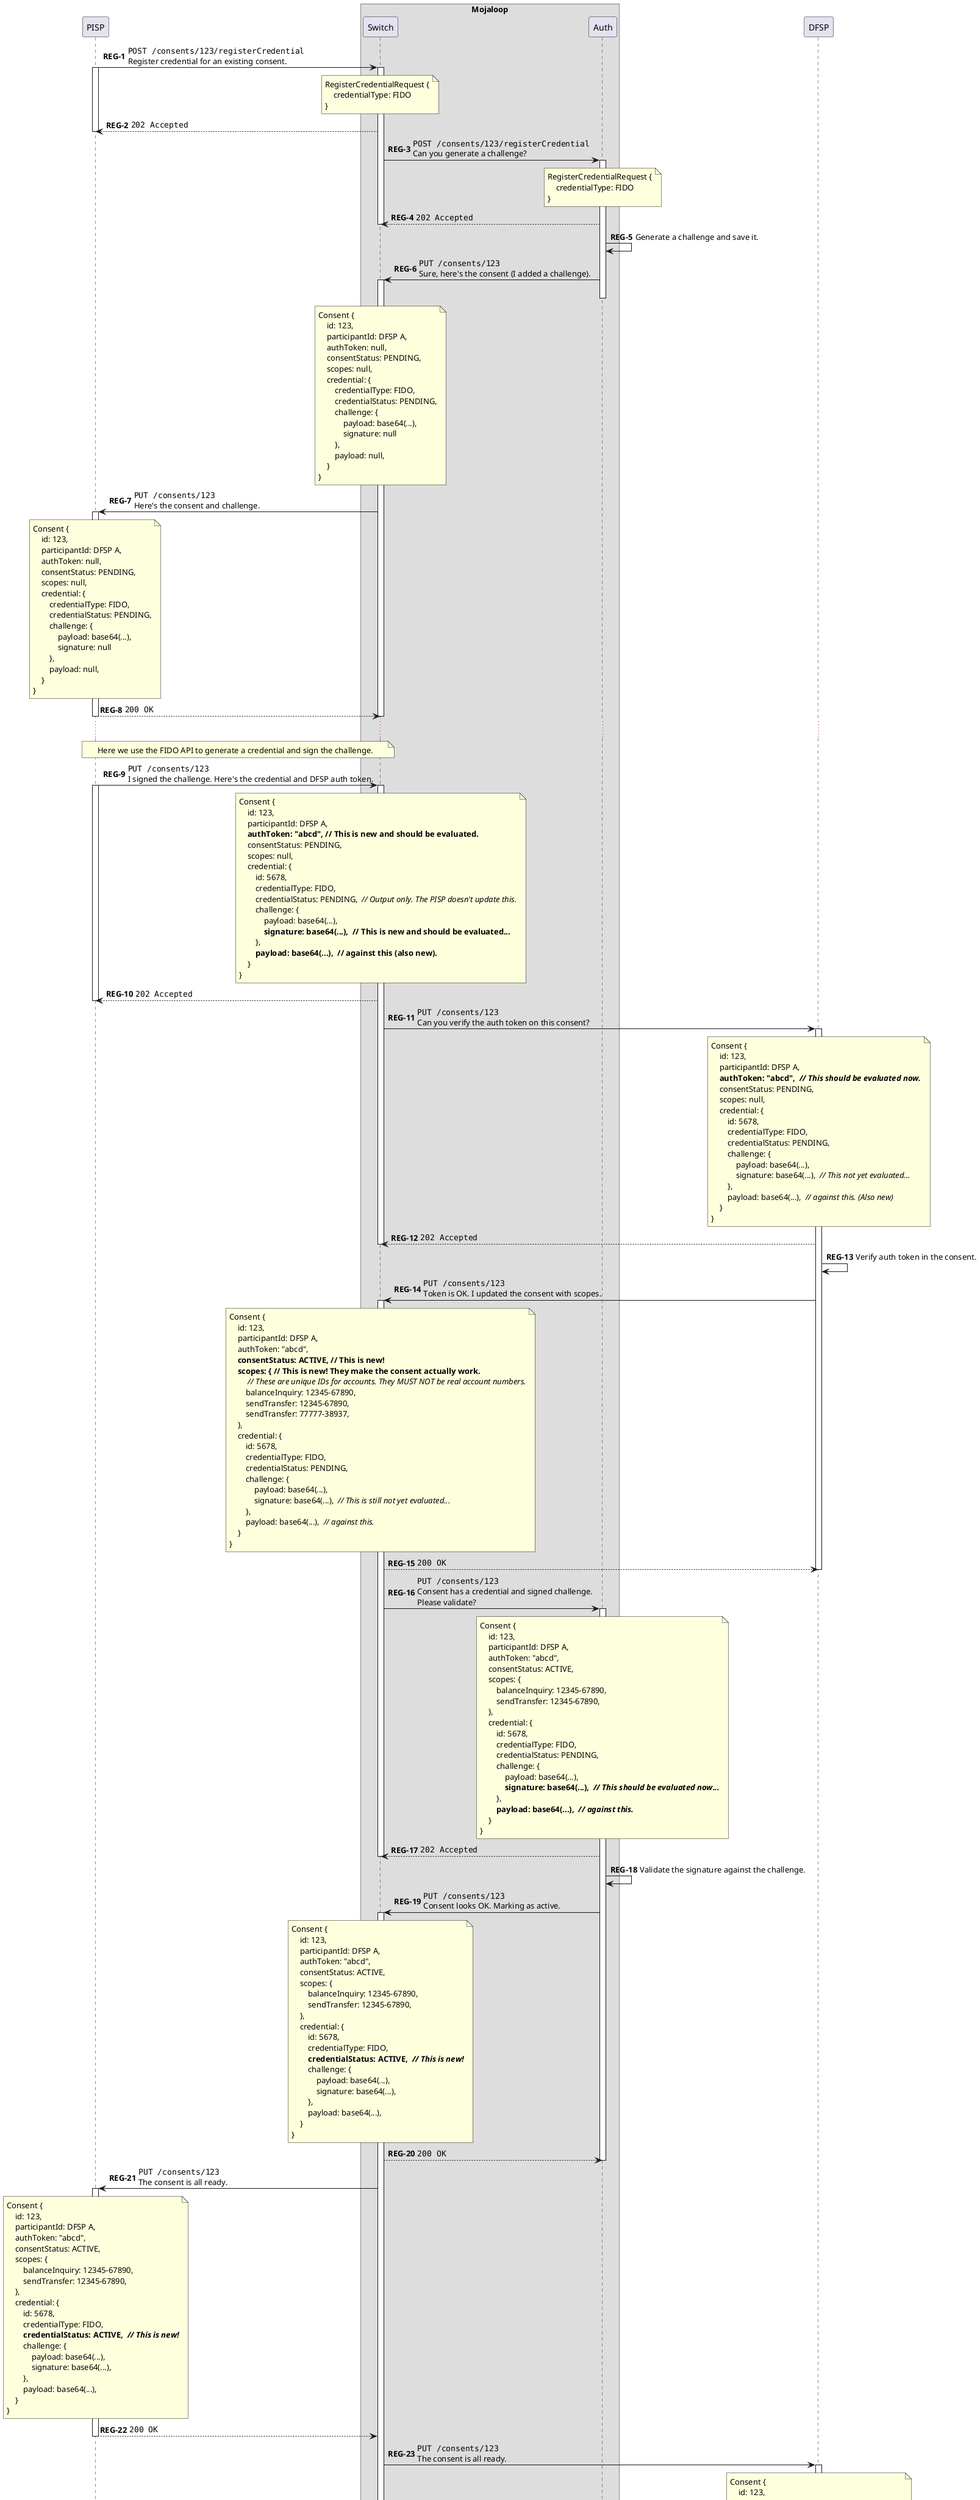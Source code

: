 @startuml Auth Server Registration

!define MS(x) <font:Consolas>x</font>

' Participants
participant PISP
box Mojaloop
    participant Switch
    participant Auth
end box
participant DFSP

autonumber 1 "<b>REG-#</b>"

PISP -> Switch: ""POST /consents/123/registerCredential""\nRegister credential for an existing consent.
note over Switch
    RegisterCredentialRequest {
        credentialType: FIDO
    }
end note

activate PISP
activate Switch
    Switch --> PISP: ""202 Accepted""
    deactivate PISP

    Switch -> Auth: ""POST /consents/123/registerCredential""\nCan you generate a challenge?
    note over Auth
        RegisterCredentialRequest {
            credentialType: FIDO
        }
    end note
    activate Auth
        Auth --> Switch: ""202 Accepted""
        deactivate Switch
        Auth -> Auth: Generate a challenge and save it.
        Auth -> Switch: ""PUT /consents/123""\nSure, here's the consent (I added a challenge).
        activate Switch
        note over Switch
            Consent {
                id: 123,
                participantId: DFSP A,
                authToken: null,
                consentStatus: PENDING,
                scopes: null,
                credential: {
                    credentialType: FIDO,
                    credentialStatus: PENDING,
                    challenge: {
                        payload: base64(...),
                        signature: null
                    },
                    payload: null,
                }
            }
        end note
        deactivate Auth

    Switch -> PISP: ""PUT /consents/123""\nHere's the consent and challenge.
    activate PISP
        note over PISP
            Consent {
                id: 123,
                participantId: DFSP A,
                authToken: null,
                consentStatus: PENDING,
                scopes: null,
                credential: {
                    credentialType: FIDO,
                    credentialStatus: PENDING,
                    challenge: {
                        payload: base64(...),
                        signature: null
                    },
                    payload: null,
                }
            }
        end note
        return ""200 OK""

deactivate Switch

...

note over PISP, Switch: Here we use the FIDO API to generate a credential and sign the challenge.

PISP -> Switch: ""PUT /consents/123""\nI signed the challenge. Here's the credential and DFSP auth token.
activate PISP
activate Switch
    note over Switch
        Consent {
            id: 123,
            participantId: DFSP A,
            **authToken: "abcd", ~/~/ This is new and should be evaluated.**
            consentStatus: PENDING,
            scopes: null,
            credential: {
                id: 5678,
                credentialType: FIDO,
                credentialStatus: PENDING, // ~/~/ Output only. The PISP doesn't update this.//
                challenge: {
                    payload: base64(...),
                    **signature: base64(...),  ~/~/ This is new and should be evaluated...**
                },
                **payload: base64(...),  ~/~/ against this (also new).**
            }
        }
    end note
    Switch --> PISP: ""202 Accepted""
    deactivate PISP
    Switch -> DFSP: ""PUT /consents/123""\nCan you verify the auth token on this consent?
    activate DFSP
        note over DFSP
            Consent {
                id: 123,
                participantId: DFSP A,
                **authToken: "abcd", // ~/~/ This should be evaluated now.//**
                consentStatus: PENDING,
                scopes: null,
                credential: {
                    id: 5678,
                    credentialType: FIDO,
                    credentialStatus: PENDING,
                    challenge: {
                        payload: base64(...),
                        signature: base64(...), // ~/~/ This not yet evaluated...//
                    },
                    payload: base64(...), // ~/~/ against this. (Also new)//
                }
            }
        end note
        DFSP --> Switch: ""202 Accepted""
        deactivate Switch
        DFSP -> DFSP: Verify auth token in the consent.
        DFSP -> Switch: ""PUT /consents/123""\nToken is OK. I updated the consent with scopes.
        activate Switch
            note over Switch
                Consent {
                    id: 123,
                    participantId: DFSP A,
                    authToken: "abcd",
                    **consentStatus: ACTIVE, ~/~/ This is new!**
                    **scopes: { ~/~/ This is new! They make the consent actually work.**
                        // ~/~/ These are unique IDs for accounts. They MUST NOT be real account numbers.//
                        balanceInquiry: 12345-67890,
                        sendTransfer: 12345-67890,
                        sendTransfer: 77777-38937,
                    },
                    credential: {
                        id: 5678,
                        credentialType: FIDO,
                        credentialStatus: PENDING,
                        challenge: {
                            payload: base64(...),
                            signature: base64(...), // ~/~/ This is still not yet evaluated...//
                        },
                        payload: base64(...), // ~/~/ against this.//
                    }
                }
            end note
            Switch --> DFSP: ""200 OK""
            deactivate DFSP
            Switch -> Auth: ""PUT /consents/123""\nConsent has a credential and signed challenge.\nPlease validate?
            activate Auth
                note over Auth
                    Consent {
                        id: 123,
                        participantId: DFSP A,
                        authToken: "abcd",
                        consentStatus: ACTIVE,
                        scopes: {
                            balanceInquiry: 12345-67890,
                            sendTransfer: 12345-67890,
                        },
                        credential: {
                            id: 5678,
                            credentialType: FIDO,
                            credentialStatus: PENDING,
                            challenge: {
                                payload: base64(...),
                                **signature: base64(...), // ~/~/ This should be evaluated now...//**
                            },
                            **payload: base64(...), // ~/~/ against this.//**
                        }
                    }
                end note
                Auth --> Switch: ""202 Accepted""
                deactivate Switch
                Auth -> Auth: Validate the signature against the challenge.
                Auth -> Switch: ""PUT /consents/123""\nConsent looks OK. Marking as active.
                activate Switch
                note over Switch
                    Consent {
                        id: 123,
                        participantId: DFSP A,
                        authToken: "abcd",
                        consentStatus: ACTIVE,
                        scopes: {
                            balanceInquiry: 12345-67890,
                            sendTransfer: 12345-67890,
                        },
                        credential: {
                            id: 5678,
                            credentialType: FIDO,
                            **credentialStatus: ACTIVE, // ~/~/ This is new!//**
                            challenge: {
                                payload: base64(...),
                                signature: base64(...),
                            },
                            payload: base64(...),
                        }
                    }
                end note
                Switch --> Auth: ""200 OK""
                deactivate Auth

            Switch -> PISP: ""PUT /consents/123""\nThe consent is all ready.
            activate PISP
                note over PISP
                    Consent {
                        id: 123,
                        participantId: DFSP A,
                        authToken: "abcd",
                        consentStatus: ACTIVE,
                        scopes: {
                            balanceInquiry: 12345-67890,
                            sendTransfer: 12345-67890,
                        },
                        credential: {
                            id: 5678,
                            credentialType: FIDO,
                            **credentialStatus: ACTIVE, // ~/~/ This is new!//**
                            challenge: {
                                payload: base64(...),
                                signature: base64(...),
                            },
                            payload: base64(...),
                        }
                    }
                end note
                return ""200 OK""

            Switch -> DFSP: ""PUT /consents/123""\nThe consent is all ready.
            activate DFSP
                note over DFSP
                    Consent {
                        id: 123,
                        participantId: DFSP A,
                        authToken: "abcd",
                        consentStatus: ACTIVE,
                        scopes: {
                            balanceInquiry: 12345-67890,
                            sendTransfer: 12345-67890,
                        },
                        credential: {
                            id: 5678,
                            credentialType: FIDO,
                            **credentialStatus: ACTIVE, // ~/~/ This is new!//**
                            challenge: {
                                payload: base64(...),
                                signature: base64(...),
                            },
                            payload: base64(...),
                        }
                    }
                end note
                return ""200 OK""


@enduml
